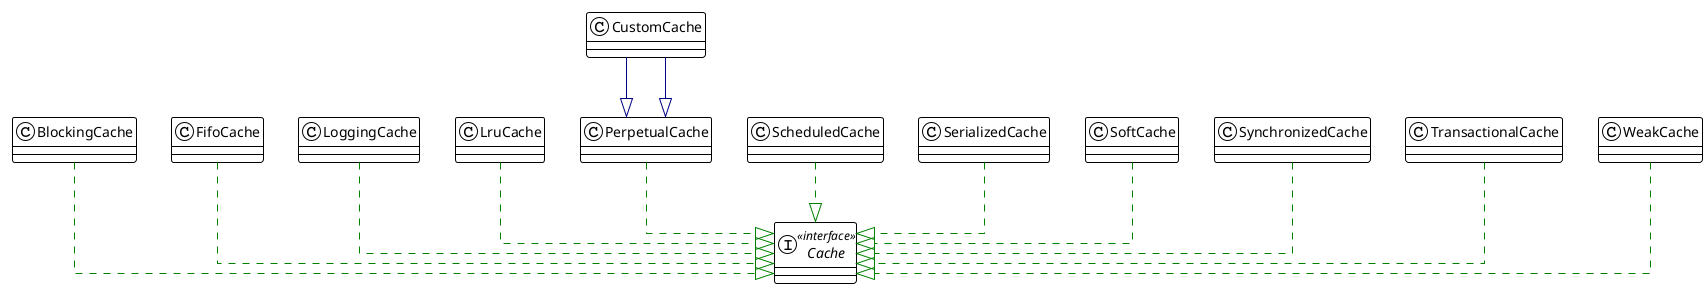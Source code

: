 @startuml

!theme plain
top to bottom direction
skinparam linetype ortho

class BlockingCache
interface Cache << interface >>
class CustomCache
class CustomCache
class FifoCache
class LoggingCache
class LruCache
class PerpetualCache
class ScheduledCache
class SerializedCache
class SoftCache
class SynchronizedCache
class TransactionalCache
class WeakCache

BlockingCache       -[#008200,dashed]-^  Cache              
CustomCache         -[#000082,plain]-^  PerpetualCache     
CustomCache         -[#000082,plain]-^  PerpetualCache     
FifoCache           -[#008200,dashed]-^  Cache              
LoggingCache        -[#008200,dashed]-^  Cache              
LruCache            -[#008200,dashed]-^  Cache              
PerpetualCache      -[#008200,dashed]-^  Cache              
ScheduledCache      -[#008200,dashed]-^  Cache              
SerializedCache     -[#008200,dashed]-^  Cache              
SoftCache           -[#008200,dashed]-^  Cache              
SynchronizedCache   -[#008200,dashed]-^  Cache              
TransactionalCache  -[#008200,dashed]-^  Cache              
WeakCache           -[#008200,dashed]-^  Cache              
@enduml
